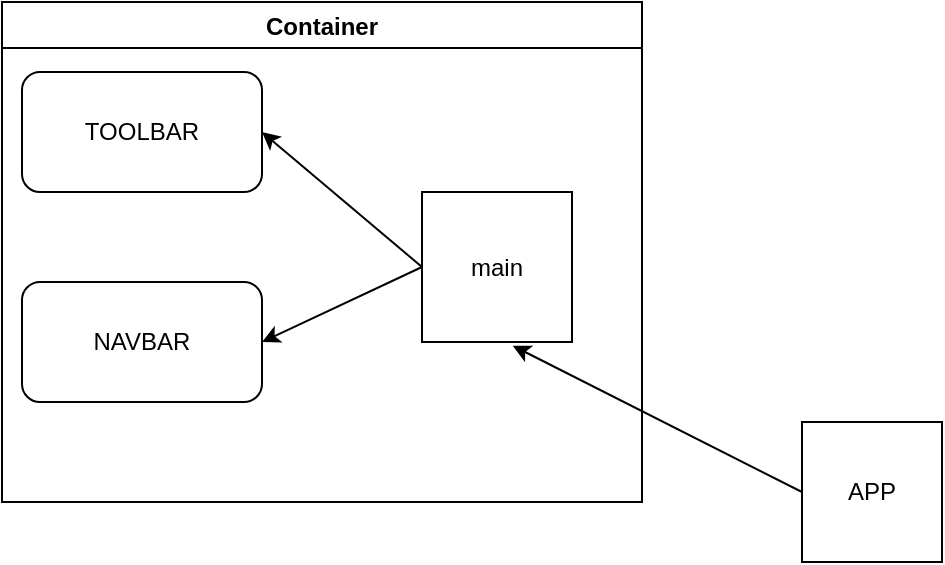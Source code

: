 <mxfile>
    <diagram id="adpG69OujIaTDi1hqhbL" name="Página-1">
        <mxGraphModel dx="662" dy="456" grid="1" gridSize="10" guides="1" tooltips="1" connect="1" arrows="1" fold="1" page="1" pageScale="1" pageWidth="827" pageHeight="1169" math="0" shadow="0">
            <root>
                <mxCell id="0"/>
                <mxCell id="1" parent="0"/>
                <mxCell id="11" style="edgeStyle=none;html=1;exitX=0;exitY=0.5;exitDx=0;exitDy=0;entryX=0.605;entryY=1.025;entryDx=0;entryDy=0;entryPerimeter=0;" edge="1" parent="1" source="2" target="4">
                    <mxGeometry relative="1" as="geometry"/>
                </mxCell>
                <mxCell id="2" value="APP" style="whiteSpace=wrap;html=1;aspect=fixed;" vertex="1" parent="1">
                    <mxGeometry x="440" y="400" width="70" height="70" as="geometry"/>
                </mxCell>
                <mxCell id="9" value="Container" style="swimlane;" vertex="1" parent="1">
                    <mxGeometry x="40" y="190" width="320" height="250" as="geometry"/>
                </mxCell>
                <mxCell id="4" value="main" style="whiteSpace=wrap;html=1;aspect=fixed;" vertex="1" parent="9">
                    <mxGeometry x="210" y="95" width="75" height="75" as="geometry"/>
                </mxCell>
                <mxCell id="5" value="TOOLBAR" style="rounded=1;whiteSpace=wrap;html=1;" vertex="1" parent="9">
                    <mxGeometry x="10" y="35" width="120" height="60" as="geometry"/>
                </mxCell>
                <mxCell id="7" style="edgeStyle=none;html=1;exitX=0;exitY=0.5;exitDx=0;exitDy=0;entryX=1;entryY=0.5;entryDx=0;entryDy=0;" edge="1" parent="9" source="4" target="5">
                    <mxGeometry relative="1" as="geometry"/>
                </mxCell>
                <mxCell id="6" value="NAVBAR" style="rounded=1;whiteSpace=wrap;html=1;" vertex="1" parent="9">
                    <mxGeometry x="10" y="140" width="120" height="60" as="geometry"/>
                </mxCell>
                <mxCell id="8" style="edgeStyle=none;html=1;exitX=0;exitY=0.5;exitDx=0;exitDy=0;entryX=1;entryY=0.5;entryDx=0;entryDy=0;" edge="1" parent="9" source="4" target="6">
                    <mxGeometry relative="1" as="geometry"/>
                </mxCell>
            </root>
        </mxGraphModel>
    </diagram>
</mxfile>